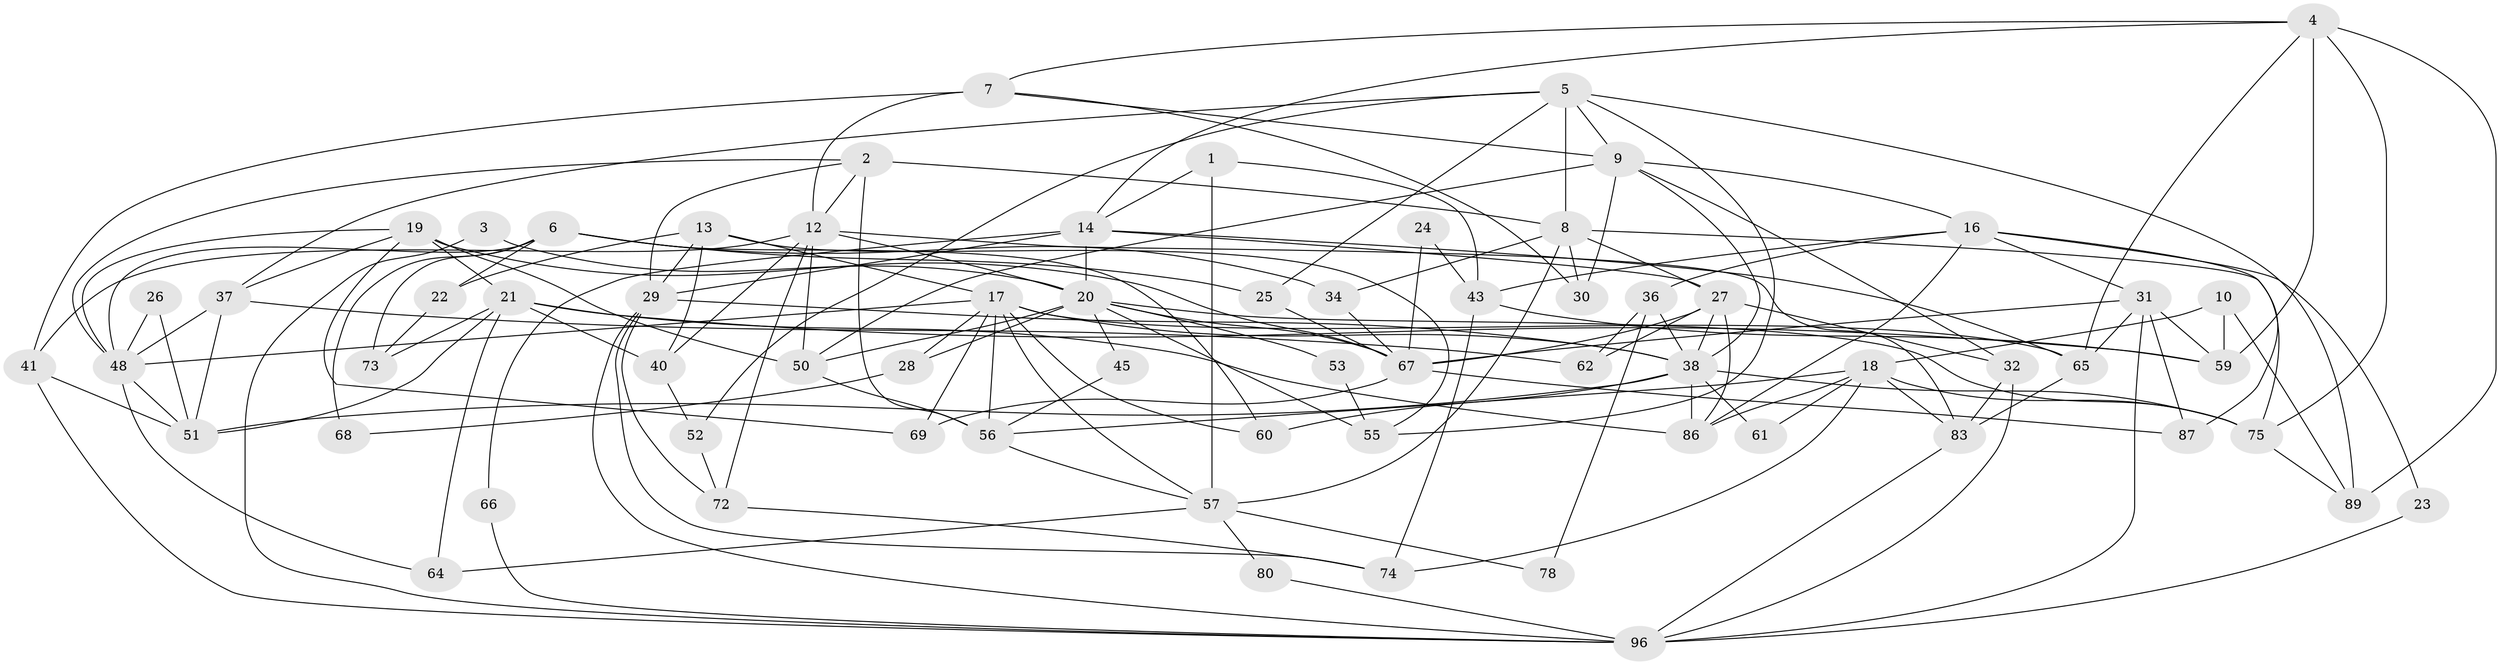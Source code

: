 // Generated by graph-tools (version 1.1) at 2025/23/03/03/25 07:23:57]
// undirected, 67 vertices, 161 edges
graph export_dot {
graph [start="1"]
  node [color=gray90,style=filled];
  1;
  2 [super="+11"];
  3;
  4 [super="+95"];
  5;
  6 [super="+99"];
  7 [super="+49"];
  8 [super="+44"];
  9 [super="+42"];
  10 [super="+63"];
  12 [super="+39"];
  13 [super="+82"];
  14 [super="+15"];
  16 [super="+94"];
  17 [super="+92"];
  18 [super="+91"];
  19 [super="+97"];
  20 [super="+100"];
  21 [super="+33"];
  22;
  23;
  24;
  25;
  26;
  27 [super="+90"];
  28;
  29 [super="+35"];
  30;
  31 [super="+85"];
  32 [super="+71"];
  34;
  36;
  37 [super="+47"];
  38 [super="+54"];
  40 [super="+46"];
  41;
  43 [super="+93"];
  45;
  48 [super="+98"];
  50;
  51 [super="+58"];
  52;
  53;
  55;
  56 [super="+84"];
  57 [super="+81"];
  59;
  60;
  61;
  62 [super="+88"];
  64;
  65 [super="+70"];
  66;
  67 [super="+77"];
  68;
  69;
  72 [super="+76"];
  73;
  74;
  75 [super="+79"];
  78;
  80;
  83;
  86;
  87;
  89;
  96 [super="+101"];
  1 -- 43;
  1 -- 57;
  1 -- 14;
  2 -- 12;
  2 -- 29;
  2 -- 48;
  2 -- 56;
  2 -- 8;
  3 -- 20;
  3 -- 96;
  4 -- 89 [weight=2];
  4 -- 14;
  4 -- 59;
  4 -- 7;
  4 -- 75;
  4 -- 65;
  5 -- 52;
  5 -- 37;
  5 -- 8;
  5 -- 9;
  5 -- 25;
  5 -- 55;
  5 -- 89;
  6 -- 48;
  6 -- 22;
  6 -- 68;
  6 -- 73;
  6 -- 25;
  6 -- 34;
  6 -- 60;
  7 -- 41;
  7 -- 9;
  7 -- 30;
  7 -- 12;
  8 -- 34;
  8 -- 30;
  8 -- 57;
  8 -- 75;
  8 -- 27;
  9 -- 38;
  9 -- 32;
  9 -- 16;
  9 -- 50;
  9 -- 30;
  10 -- 59;
  10 -- 89;
  10 -- 18;
  12 -- 83;
  12 -- 41;
  12 -- 50;
  12 -- 72;
  12 -- 40 [weight=2];
  12 -- 20;
  13 -- 40;
  13 -- 17;
  13 -- 22;
  13 -- 55;
  13 -- 29;
  14 -- 27;
  14 -- 66;
  14 -- 29;
  14 -- 20;
  14 -- 65;
  16 -- 87;
  16 -- 23;
  16 -- 36;
  16 -- 86;
  16 -- 31;
  16 -- 43;
  17 -- 69;
  17 -- 57;
  17 -- 65;
  17 -- 28;
  17 -- 38;
  17 -- 60;
  17 -- 48;
  17 -- 56;
  18 -- 61;
  18 -- 56;
  18 -- 74;
  18 -- 86;
  18 -- 83;
  18 -- 75;
  19 -- 67 [weight=2];
  19 -- 50;
  19 -- 37;
  19 -- 69;
  19 -- 48;
  19 -- 21;
  20 -- 55;
  20 -- 53;
  20 -- 67;
  20 -- 50;
  20 -- 28;
  20 -- 75;
  20 -- 45;
  21 -- 64;
  21 -- 51;
  21 -- 73;
  21 -- 86;
  21 -- 40;
  21 -- 59;
  22 -- 73;
  23 -- 96;
  24 -- 67;
  24 -- 43;
  25 -- 67;
  26 -- 48;
  26 -- 51;
  27 -- 86;
  27 -- 38;
  27 -- 62;
  27 -- 67;
  27 -- 32;
  28 -- 68;
  29 -- 96;
  29 -- 38;
  29 -- 74;
  29 -- 72;
  31 -- 96 [weight=2];
  31 -- 87;
  31 -- 59;
  31 -- 67;
  31 -- 65;
  32 -- 96;
  32 -- 83;
  34 -- 67;
  36 -- 38;
  36 -- 78;
  36 -- 62;
  37 -- 51;
  37 -- 62;
  37 -- 48;
  38 -- 60;
  38 -- 61 [weight=2];
  38 -- 75;
  38 -- 86;
  38 -- 51;
  40 -- 52;
  41 -- 96;
  41 -- 51;
  43 -- 59;
  43 -- 74;
  45 -- 56;
  48 -- 51;
  48 -- 64;
  50 -- 56;
  52 -- 72;
  53 -- 55;
  56 -- 57;
  57 -- 64;
  57 -- 78;
  57 -- 80;
  65 -- 83;
  66 -- 96;
  67 -- 87;
  67 -- 69;
  72 -- 74;
  75 -- 89;
  80 -- 96;
  83 -- 96;
}
